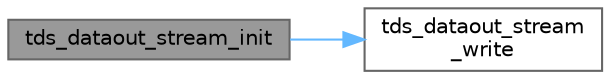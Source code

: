 digraph "tds_dataout_stream_init"
{
 // LATEX_PDF_SIZE
  bgcolor="transparent";
  edge [fontname=Helvetica,fontsize=10,labelfontname=Helvetica,labelfontsize=10];
  node [fontname=Helvetica,fontsize=10,shape=box,height=0.2,width=0.4];
  rankdir="LR";
  Node1 [id="Node000001",label="tds_dataout_stream_init",height=0.2,width=0.4,color="gray40", fillcolor="grey60", style="filled", fontcolor="black",tooltip="Initialize a data output stream."];
  Node1 -> Node2 [id="edge1_Node000001_Node000002",color="steelblue1",style="solid",tooltip=" "];
  Node2 [id="Node000002",label="tds_dataout_stream\l_write",height=0.2,width=0.4,color="grey40", fillcolor="white", style="filled",URL="$a01459.html#ae38a590ee08cf398e7adef536ac94538",tooltip="Writes data to network for output stream."];
}
